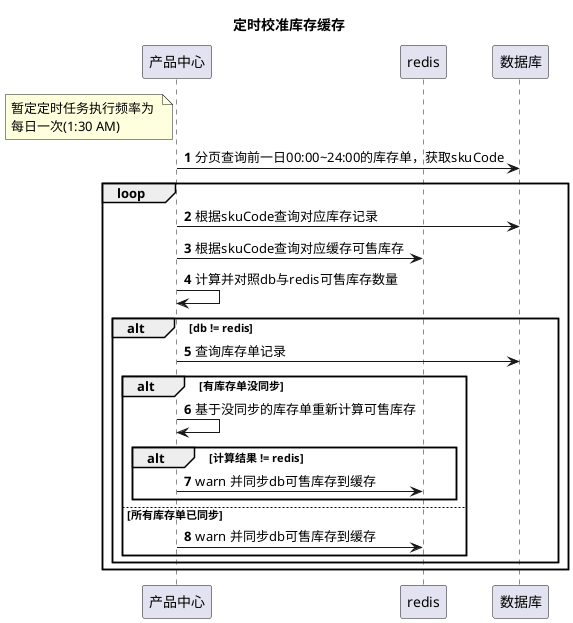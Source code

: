 @startuml
'https://plantuml.com/class-diagram
title 定时校准库存缓存
autonumber
participant "产品中心" as item
participant "redis" as redis
participant "数据库" as db

note left of item:暂定定时任务执行频率为 \n每日一次(1:30 AM)

item -> db: 分页查询前一日00:00~24:00的库存单，获取skuCode
    loop
        item -> db: 根据skuCode查询对应库存记录
        item -> redis :根据skuCode查询对应缓存可售库存
        item -> item : 计算并对照db与redis可售库存数量
        alt db != redis
            item -> db: 查询库存单记录
            alt 有库存单没同步
              item -> item : 基于没同步的库存单重新计算可售库存
              alt 计算结果 != redis
                item -> redis : warn 并同步db可售库存到缓存
              end
            else 所有库存单已同步
              item -> redis : warn 并同步db可售库存到缓存
            end
        end
    end

@enduml